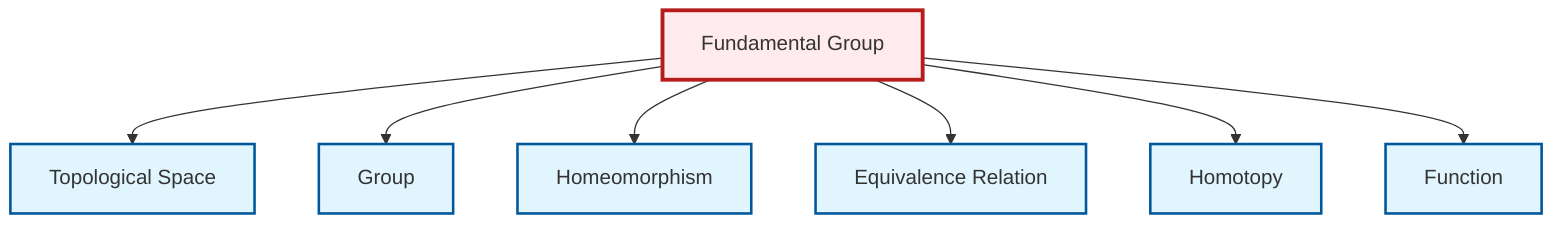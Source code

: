 graph TD
    classDef definition fill:#e1f5fe,stroke:#01579b,stroke-width:2px
    classDef theorem fill:#f3e5f5,stroke:#4a148c,stroke-width:2px
    classDef axiom fill:#fff3e0,stroke:#e65100,stroke-width:2px
    classDef example fill:#e8f5e9,stroke:#1b5e20,stroke-width:2px
    classDef current fill:#ffebee,stroke:#b71c1c,stroke-width:3px
    def-topological-space["Topological Space"]:::definition
    def-fundamental-group["Fundamental Group"]:::definition
    def-group["Group"]:::definition
    def-homeomorphism["Homeomorphism"]:::definition
    def-homotopy["Homotopy"]:::definition
    def-function["Function"]:::definition
    def-equivalence-relation["Equivalence Relation"]:::definition
    def-fundamental-group --> def-topological-space
    def-fundamental-group --> def-group
    def-fundamental-group --> def-homeomorphism
    def-fundamental-group --> def-equivalence-relation
    def-fundamental-group --> def-homotopy
    def-fundamental-group --> def-function
    class def-fundamental-group current